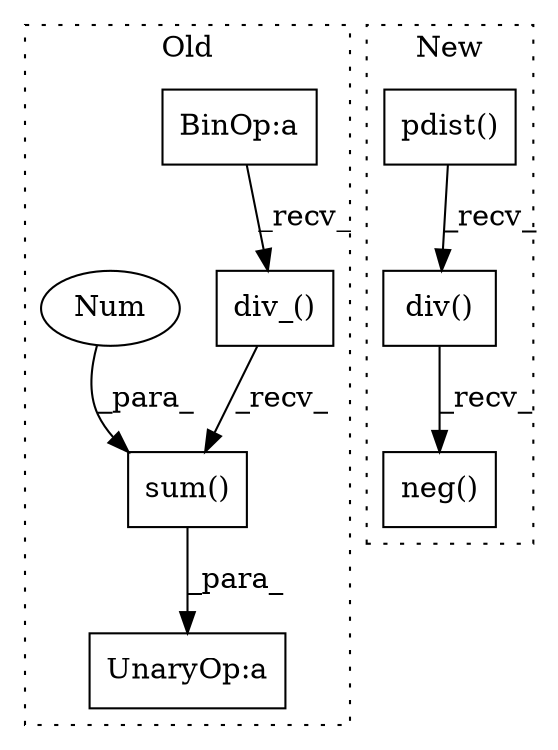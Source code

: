 digraph G {
subgraph cluster0 {
1 [label="div_()" a="75" s="742,760" l="13,1" shape="box"];
4 [label="UnaryOp:a" a="61" s="741" l="35" shape="box"];
5 [label="BinOp:a" a="82" s="744" l="3" shape="box"];
6 [label="sum()" a="75" s="742,775" l="31,1" shape="box"];
8 [label="Num" a="76" s="773" l="2" shape="ellipse"];
label = "Old";
style="dotted";
}
subgraph cluster1 {
2 [label="pdist()" a="75" s="754,770" l="12,6" shape="box"];
3 [label="div()" a="75" s="754,786" l="27,1" shape="box"];
7 [label="neg()" a="75" s="754" l="39" shape="box"];
label = "New";
style="dotted";
}
1 -> 6 [label="_recv_"];
2 -> 3 [label="_recv_"];
3 -> 7 [label="_recv_"];
5 -> 1 [label="_recv_"];
6 -> 4 [label="_para_"];
8 -> 6 [label="_para_"];
}